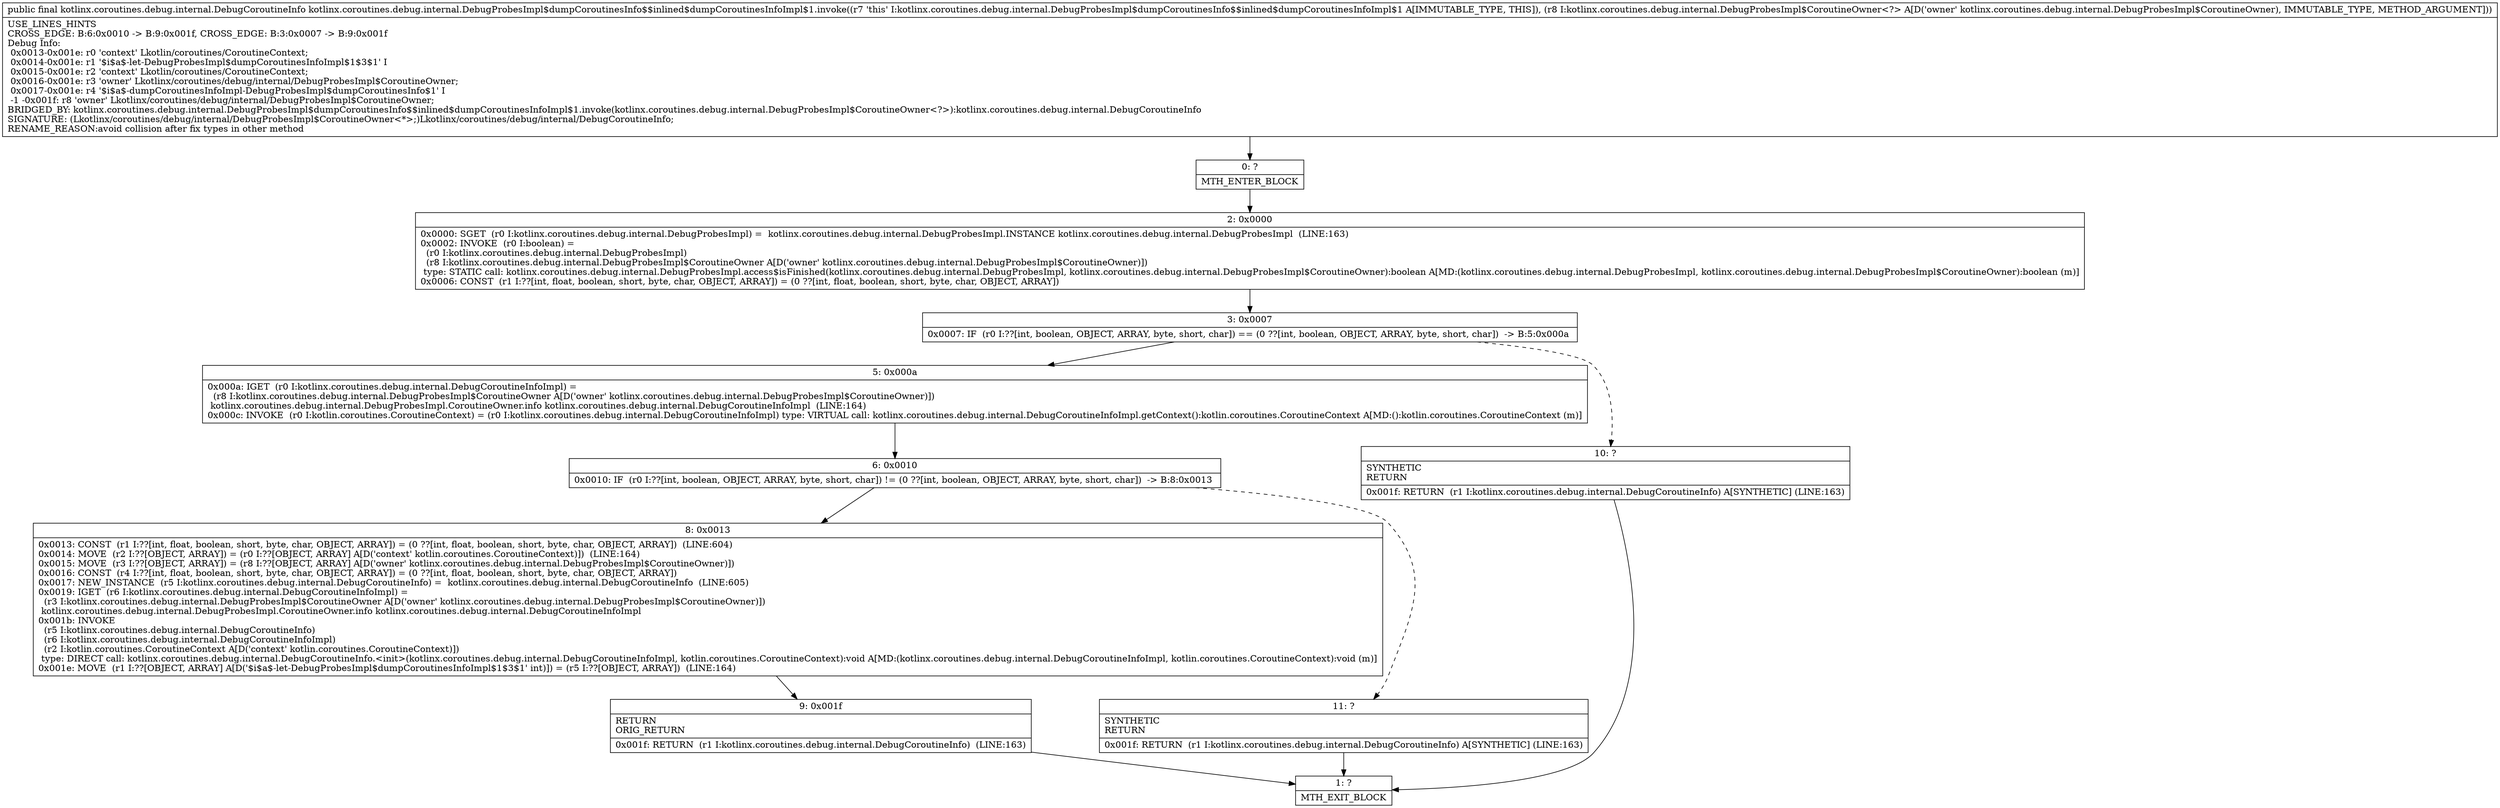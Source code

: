 digraph "CFG forkotlinx.coroutines.debug.internal.DebugProbesImpl$dumpCoroutinesInfo$$inlined$dumpCoroutinesInfoImpl$1.invoke(Lkotlinx\/coroutines\/debug\/internal\/DebugProbesImpl$CoroutineOwner;)Ljava\/lang\/Object;" {
Node_0 [shape=record,label="{0\:\ ?|MTH_ENTER_BLOCK\l}"];
Node_2 [shape=record,label="{2\:\ 0x0000|0x0000: SGET  (r0 I:kotlinx.coroutines.debug.internal.DebugProbesImpl) =  kotlinx.coroutines.debug.internal.DebugProbesImpl.INSTANCE kotlinx.coroutines.debug.internal.DebugProbesImpl  (LINE:163)\l0x0002: INVOKE  (r0 I:boolean) = \l  (r0 I:kotlinx.coroutines.debug.internal.DebugProbesImpl)\l  (r8 I:kotlinx.coroutines.debug.internal.DebugProbesImpl$CoroutineOwner A[D('owner' kotlinx.coroutines.debug.internal.DebugProbesImpl$CoroutineOwner)])\l type: STATIC call: kotlinx.coroutines.debug.internal.DebugProbesImpl.access$isFinished(kotlinx.coroutines.debug.internal.DebugProbesImpl, kotlinx.coroutines.debug.internal.DebugProbesImpl$CoroutineOwner):boolean A[MD:(kotlinx.coroutines.debug.internal.DebugProbesImpl, kotlinx.coroutines.debug.internal.DebugProbesImpl$CoroutineOwner):boolean (m)]\l0x0006: CONST  (r1 I:??[int, float, boolean, short, byte, char, OBJECT, ARRAY]) = (0 ??[int, float, boolean, short, byte, char, OBJECT, ARRAY]) \l}"];
Node_3 [shape=record,label="{3\:\ 0x0007|0x0007: IF  (r0 I:??[int, boolean, OBJECT, ARRAY, byte, short, char]) == (0 ??[int, boolean, OBJECT, ARRAY, byte, short, char])  \-\> B:5:0x000a \l}"];
Node_5 [shape=record,label="{5\:\ 0x000a|0x000a: IGET  (r0 I:kotlinx.coroutines.debug.internal.DebugCoroutineInfoImpl) = \l  (r8 I:kotlinx.coroutines.debug.internal.DebugProbesImpl$CoroutineOwner A[D('owner' kotlinx.coroutines.debug.internal.DebugProbesImpl$CoroutineOwner)])\l kotlinx.coroutines.debug.internal.DebugProbesImpl.CoroutineOwner.info kotlinx.coroutines.debug.internal.DebugCoroutineInfoImpl  (LINE:164)\l0x000c: INVOKE  (r0 I:kotlin.coroutines.CoroutineContext) = (r0 I:kotlinx.coroutines.debug.internal.DebugCoroutineInfoImpl) type: VIRTUAL call: kotlinx.coroutines.debug.internal.DebugCoroutineInfoImpl.getContext():kotlin.coroutines.CoroutineContext A[MD:():kotlin.coroutines.CoroutineContext (m)]\l}"];
Node_6 [shape=record,label="{6\:\ 0x0010|0x0010: IF  (r0 I:??[int, boolean, OBJECT, ARRAY, byte, short, char]) != (0 ??[int, boolean, OBJECT, ARRAY, byte, short, char])  \-\> B:8:0x0013 \l}"];
Node_8 [shape=record,label="{8\:\ 0x0013|0x0013: CONST  (r1 I:??[int, float, boolean, short, byte, char, OBJECT, ARRAY]) = (0 ??[int, float, boolean, short, byte, char, OBJECT, ARRAY])  (LINE:604)\l0x0014: MOVE  (r2 I:??[OBJECT, ARRAY]) = (r0 I:??[OBJECT, ARRAY] A[D('context' kotlin.coroutines.CoroutineContext)])  (LINE:164)\l0x0015: MOVE  (r3 I:??[OBJECT, ARRAY]) = (r8 I:??[OBJECT, ARRAY] A[D('owner' kotlinx.coroutines.debug.internal.DebugProbesImpl$CoroutineOwner)]) \l0x0016: CONST  (r4 I:??[int, float, boolean, short, byte, char, OBJECT, ARRAY]) = (0 ??[int, float, boolean, short, byte, char, OBJECT, ARRAY]) \l0x0017: NEW_INSTANCE  (r5 I:kotlinx.coroutines.debug.internal.DebugCoroutineInfo) =  kotlinx.coroutines.debug.internal.DebugCoroutineInfo  (LINE:605)\l0x0019: IGET  (r6 I:kotlinx.coroutines.debug.internal.DebugCoroutineInfoImpl) = \l  (r3 I:kotlinx.coroutines.debug.internal.DebugProbesImpl$CoroutineOwner A[D('owner' kotlinx.coroutines.debug.internal.DebugProbesImpl$CoroutineOwner)])\l kotlinx.coroutines.debug.internal.DebugProbesImpl.CoroutineOwner.info kotlinx.coroutines.debug.internal.DebugCoroutineInfoImpl \l0x001b: INVOKE  \l  (r5 I:kotlinx.coroutines.debug.internal.DebugCoroutineInfo)\l  (r6 I:kotlinx.coroutines.debug.internal.DebugCoroutineInfoImpl)\l  (r2 I:kotlin.coroutines.CoroutineContext A[D('context' kotlin.coroutines.CoroutineContext)])\l type: DIRECT call: kotlinx.coroutines.debug.internal.DebugCoroutineInfo.\<init\>(kotlinx.coroutines.debug.internal.DebugCoroutineInfoImpl, kotlin.coroutines.CoroutineContext):void A[MD:(kotlinx.coroutines.debug.internal.DebugCoroutineInfoImpl, kotlin.coroutines.CoroutineContext):void (m)]\l0x001e: MOVE  (r1 I:??[OBJECT, ARRAY] A[D('$i$a$\-let\-DebugProbesImpl$dumpCoroutinesInfoImpl$1$3$1' int)]) = (r5 I:??[OBJECT, ARRAY])  (LINE:164)\l}"];
Node_9 [shape=record,label="{9\:\ 0x001f|RETURN\lORIG_RETURN\l|0x001f: RETURN  (r1 I:kotlinx.coroutines.debug.internal.DebugCoroutineInfo)  (LINE:163)\l}"];
Node_1 [shape=record,label="{1\:\ ?|MTH_EXIT_BLOCK\l}"];
Node_11 [shape=record,label="{11\:\ ?|SYNTHETIC\lRETURN\l|0x001f: RETURN  (r1 I:kotlinx.coroutines.debug.internal.DebugCoroutineInfo) A[SYNTHETIC] (LINE:163)\l}"];
Node_10 [shape=record,label="{10\:\ ?|SYNTHETIC\lRETURN\l|0x001f: RETURN  (r1 I:kotlinx.coroutines.debug.internal.DebugCoroutineInfo) A[SYNTHETIC] (LINE:163)\l}"];
MethodNode[shape=record,label="{public final kotlinx.coroutines.debug.internal.DebugCoroutineInfo kotlinx.coroutines.debug.internal.DebugProbesImpl$dumpCoroutinesInfo$$inlined$dumpCoroutinesInfoImpl$1.invoke((r7 'this' I:kotlinx.coroutines.debug.internal.DebugProbesImpl$dumpCoroutinesInfo$$inlined$dumpCoroutinesInfoImpl$1 A[IMMUTABLE_TYPE, THIS]), (r8 I:kotlinx.coroutines.debug.internal.DebugProbesImpl$CoroutineOwner\<?\> A[D('owner' kotlinx.coroutines.debug.internal.DebugProbesImpl$CoroutineOwner), IMMUTABLE_TYPE, METHOD_ARGUMENT]))  | USE_LINES_HINTS\lCROSS_EDGE: B:6:0x0010 \-\> B:9:0x001f, CROSS_EDGE: B:3:0x0007 \-\> B:9:0x001f\lDebug Info:\l  0x0013\-0x001e: r0 'context' Lkotlin\/coroutines\/CoroutineContext;\l  0x0014\-0x001e: r1 '$i$a$\-let\-DebugProbesImpl$dumpCoroutinesInfoImpl$1$3$1' I\l  0x0015\-0x001e: r2 'context' Lkotlin\/coroutines\/CoroutineContext;\l  0x0016\-0x001e: r3 'owner' Lkotlinx\/coroutines\/debug\/internal\/DebugProbesImpl$CoroutineOwner;\l  0x0017\-0x001e: r4 '$i$a$\-dumpCoroutinesInfoImpl\-DebugProbesImpl$dumpCoroutinesInfo$1' I\l  \-1 \-0x001f: r8 'owner' Lkotlinx\/coroutines\/debug\/internal\/DebugProbesImpl$CoroutineOwner;\lBRIDGED_BY: kotlinx.coroutines.debug.internal.DebugProbesImpl$dumpCoroutinesInfo$$inlined$dumpCoroutinesInfoImpl$1.invoke(kotlinx.coroutines.debug.internal.DebugProbesImpl$CoroutineOwner\<?\>):kotlinx.coroutines.debug.internal.DebugCoroutineInfo\lSIGNATURE: (Lkotlinx\/coroutines\/debug\/internal\/DebugProbesImpl$CoroutineOwner\<*\>;)Lkotlinx\/coroutines\/debug\/internal\/DebugCoroutineInfo;\lRENAME_REASON:avoid collision after fix types in other method\l}"];
MethodNode -> Node_0;Node_0 -> Node_2;
Node_2 -> Node_3;
Node_3 -> Node_5;
Node_3 -> Node_10[style=dashed];
Node_5 -> Node_6;
Node_6 -> Node_8;
Node_6 -> Node_11[style=dashed];
Node_8 -> Node_9;
Node_9 -> Node_1;
Node_11 -> Node_1;
Node_10 -> Node_1;
}

